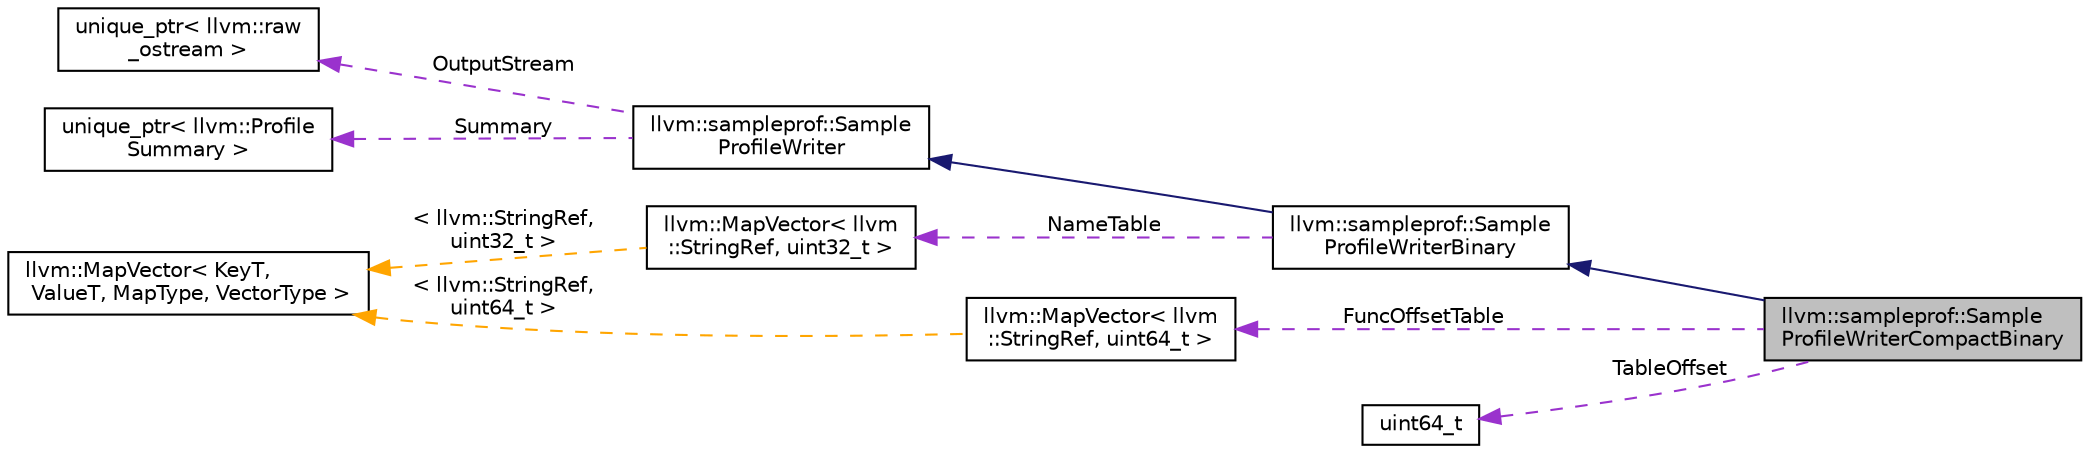 digraph "llvm::sampleprof::SampleProfileWriterCompactBinary"
{
 // LATEX_PDF_SIZE
  bgcolor="transparent";
  edge [fontname="Helvetica",fontsize="10",labelfontname="Helvetica",labelfontsize="10"];
  node [fontname="Helvetica",fontsize="10",shape="box"];
  rankdir="LR";
  Node1 [label="llvm::sampleprof::Sample\lProfileWriterCompactBinary",height=0.2,width=0.4,color="black", fillcolor="grey75", style="filled", fontcolor="black",tooltip=" "];
  Node2 -> Node1 [dir="back",color="midnightblue",fontsize="10",style="solid",fontname="Helvetica"];
  Node2 [label="llvm::sampleprof::Sample\lProfileWriterBinary",height=0.2,width=0.4,color="black",URL="$classllvm_1_1sampleprof_1_1SampleProfileWriterBinary.html",tooltip="Sample-based profile writer (binary format)."];
  Node3 -> Node2 [dir="back",color="midnightblue",fontsize="10",style="solid",fontname="Helvetica"];
  Node3 [label="llvm::sampleprof::Sample\lProfileWriter",height=0.2,width=0.4,color="black",URL="$classllvm_1_1sampleprof_1_1SampleProfileWriter.html",tooltip="Sample-based profile writer. Base class."];
  Node4 -> Node3 [dir="back",color="darkorchid3",fontsize="10",style="dashed",label=" OutputStream" ,fontname="Helvetica"];
  Node4 [label="unique_ptr\< llvm::raw\l_ostream \>",height=0.2,width=0.4,color="black",tooltip=" "];
  Node5 -> Node3 [dir="back",color="darkorchid3",fontsize="10",style="dashed",label=" Summary" ,fontname="Helvetica"];
  Node5 [label="unique_ptr\< llvm::Profile\lSummary \>",height=0.2,width=0.4,color="black",tooltip=" "];
  Node6 -> Node2 [dir="back",color="darkorchid3",fontsize="10",style="dashed",label=" NameTable" ,fontname="Helvetica"];
  Node6 [label="llvm::MapVector\< llvm\l::StringRef, uint32_t \>",height=0.2,width=0.4,color="black",URL="$classllvm_1_1MapVector.html",tooltip=" "];
  Node7 -> Node6 [dir="back",color="orange",fontsize="10",style="dashed",label=" \< llvm::StringRef,\l uint32_t \>" ,fontname="Helvetica"];
  Node7 [label="llvm::MapVector\< KeyT,\l ValueT, MapType, VectorType \>",height=0.2,width=0.4,color="black",URL="$classllvm_1_1MapVector.html",tooltip="This class implements a map that also provides access to all stored values in a deterministic order."];
  Node8 -> Node1 [dir="back",color="darkorchid3",fontsize="10",style="dashed",label=" FuncOffsetTable" ,fontname="Helvetica"];
  Node8 [label="llvm::MapVector\< llvm\l::StringRef, uint64_t \>",height=0.2,width=0.4,color="black",URL="$classllvm_1_1MapVector.html",tooltip=" "];
  Node7 -> Node8 [dir="back",color="orange",fontsize="10",style="dashed",label=" \< llvm::StringRef,\l uint64_t \>" ,fontname="Helvetica"];
  Node9 -> Node1 [dir="back",color="darkorchid3",fontsize="10",style="dashed",label=" TableOffset" ,fontname="Helvetica"];
  Node9 [label="uint64_t",height=0.2,width=0.4,color="black",tooltip=" "];
}
